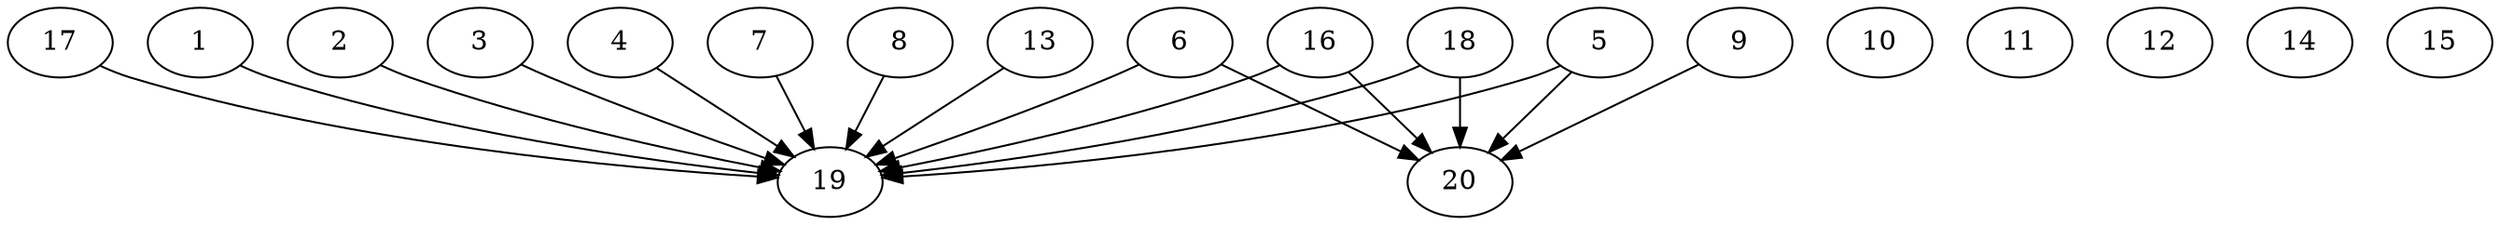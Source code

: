 // DAG automatically generated by daggen at Thu Oct  3 13:58:43 2019
// ./daggen --dot -n 20 --ccr 0.3 --fat 0.9 --regular 0.5 --density 0.9 --mindata 5242880 --maxdata 52428800 
digraph G {
  1 [size="171776000", alpha="0.04", expect_size="51532800"] 
  1 -> 19 [size ="51532800"]
  2 [size="68010667", alpha="0.14", expect_size="20403200"] 
  2 -> 19 [size ="20403200"]
  3 [size="145244160", alpha="0.07", expect_size="43573248"] 
  3 -> 19 [size ="43573248"]
  4 [size="156334080", alpha="0.08", expect_size="46900224"] 
  4 -> 19 [size ="46900224"]
  5 [size="43315200", alpha="0.07", expect_size="12994560"] 
  5 -> 19 [size ="12994560"]
  5 -> 20 [size ="12994560"]
  6 [size="134529707", alpha="0.08", expect_size="40358912"] 
  6 -> 19 [size ="40358912"]
  6 -> 20 [size ="40358912"]
  7 [size="155723093", alpha="0.13", expect_size="46716928"] 
  7 -> 19 [size ="46716928"]
  8 [size="96682667", alpha="0.15", expect_size="29004800"] 
  8 -> 19 [size ="29004800"]
  9 [size="76335787", alpha="0.02", expect_size="22900736"] 
  9 -> 20 [size ="22900736"]
  10 [size="21405013", alpha="0.19", expect_size="6421504"] 
  11 [size="27019947", alpha="0.15", expect_size="8105984"] 
  12 [size="58869760", alpha="0.05", expect_size="17660928"] 
  13 [size="165099520", alpha="0.06", expect_size="49529856"] 
  13 -> 19 [size ="49529856"]
  14 [size="61102080", alpha="0.20", expect_size="18330624"] 
  15 [size="125525333", alpha="0.02", expect_size="37657600"] 
  16 [size="25429333", alpha="0.17", expect_size="7628800"] 
  16 -> 19 [size ="7628800"]
  16 -> 20 [size ="7628800"]
  17 [size="90449920", alpha="0.01", expect_size="27134976"] 
  17 -> 19 [size ="27134976"]
  18 [size="32648533", alpha="0.09", expect_size="9794560"] 
  18 -> 19 [size ="9794560"]
  18 -> 20 [size ="9794560"]
  19 [size="153719467", alpha="0.13", expect_size="46115840"] 
  20 [size="170960213", alpha="0.12", expect_size="51288064"] 
}
